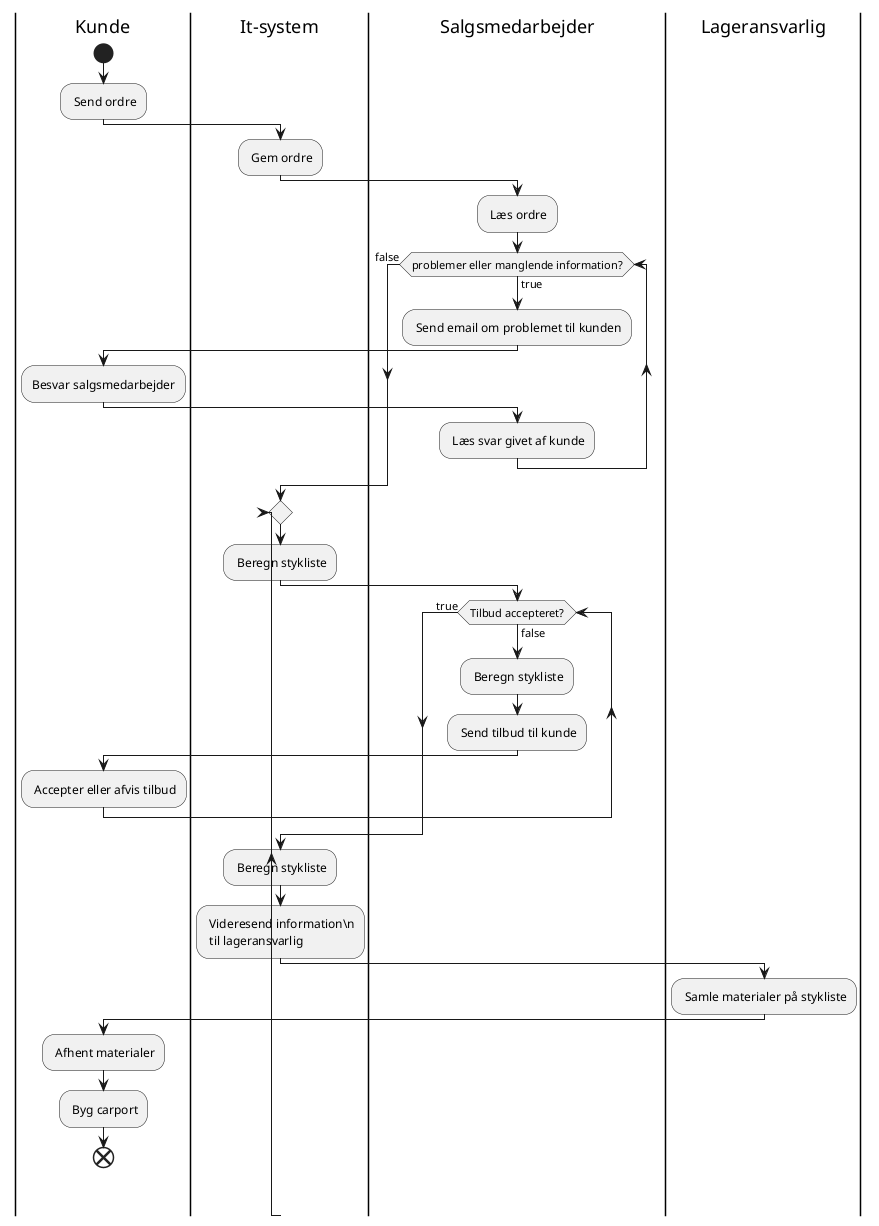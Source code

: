@startuml

|Kunde|
start
: Send ordre;
|It-system|
: Gem ordre;
|Salgsmedarbejder|
: Læs ordre;
while (problemer eller manglende information?) is (true)
    : Send email om problemet til kunden;
    |Kunde|
    :Besvar salgsmedarbejder;
    |Salgsmedarbejder|
    : Læs svar givet af kunde;
endwhile (false)
|It-system|
repeat
|It-system|
: Beregn stykliste;
|Salgsmedarbejder|
while (Tilbud accepteret?) is (false)
|Salgsmedarbejder|
: Beregn stykliste;
: Send tilbud til kunde;
|Kunde|
: Accepter eller afvis tilbud;
endwhile (true)
|It-system|
: Beregn stykliste;
: Videresend information\n
 til lageransvarlig;
|Lageransvarlig|
: Samle materialer på stykliste;
|Kunde|
: Afhent materialer;
: Byg carport;
end
@enduml